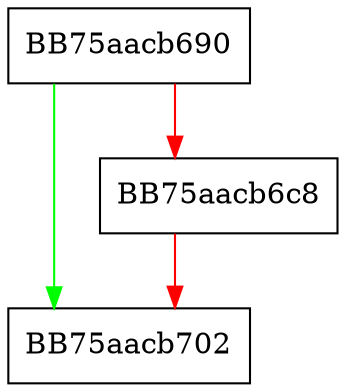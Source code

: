 digraph Init {
  node [shape="box"];
  graph [splines=ortho];
  BB75aacb690 -> BB75aacb702 [color="green"];
  BB75aacb690 -> BB75aacb6c8 [color="red"];
  BB75aacb6c8 -> BB75aacb702 [color="red"];
}